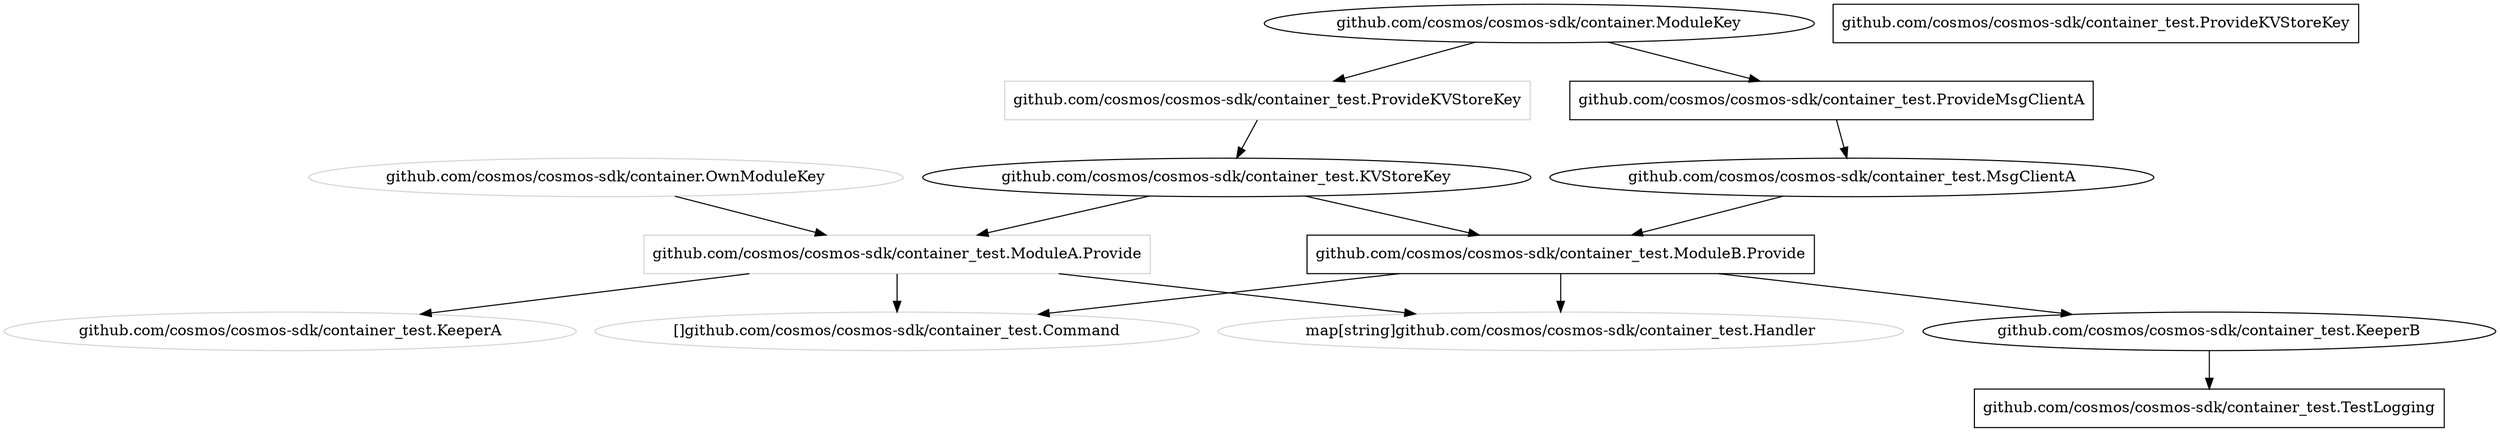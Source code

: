 digraph  {
	subgraph s7 {
		label="Module: a";
		n8[color="lightgrey",label="github.com/cosmos/cosmos-sdk/container_test.ModuleA.Provide",shape="box"];
		
	}
	subgraph s13 {
		label="Module: b";
		n14[color="black",label="github.com/cosmos/cosmos-sdk/container_test.ModuleB.Provide",shape="box"];
		n17[color="black",label="github.com/cosmos/cosmos-sdk/container_test.ProvideKVStoreKey",shape="box"];
		
	}
	subgraph s4 {
		label="Module: runtime";
		n5[color="lightgrey",label="github.com/cosmos/cosmos-sdk/container_test.ProvideKVStoreKey",shape="box"];
		
	}
	
	n12[color="lightgrey",comment="auto-group",label="[]github.com/cosmos/cosmos-sdk/container_test.Command"];
	n2[color="black",label="github.com/cosmos/cosmos-sdk/container.ModuleKey"];
	n9[color="lightgrey",label="github.com/cosmos/cosmos-sdk/container.OwnModuleKey"];
	n6[color="black",label="github.com/cosmos/cosmos-sdk/container_test.KVStoreKey"];
	n10[color="lightgrey",label="github.com/cosmos/cosmos-sdk/container_test.KeeperA"];
	n15[color="black",label="github.com/cosmos/cosmos-sdk/container_test.KeeperB"];
	n3[color="black",label="github.com/cosmos/cosmos-sdk/container_test.MsgClientA"];
	n1[color="black",label="github.com/cosmos/cosmos-sdk/container_test.ProvideMsgClientA",shape="box"];
	n16[color="black",label="github.com/cosmos/cosmos-sdk/container_test.TestLogging",shape="box"];
	n11[color="lightgrey",comment="one-per-module",label="map[string]github.com/cosmos/cosmos-sdk/container_test.Handler"];
	n2->n1;
	n2->n5;
	n9->n8;
	n6->n8;
	n6->n14;
	n15->n16;
	n8->n10;
	n8->n11;
	n8->n12;
	n14->n15;
	n14->n12;
	n14->n11;
	n3->n14;
	n5->n6;
	n1->n3;
	
}
